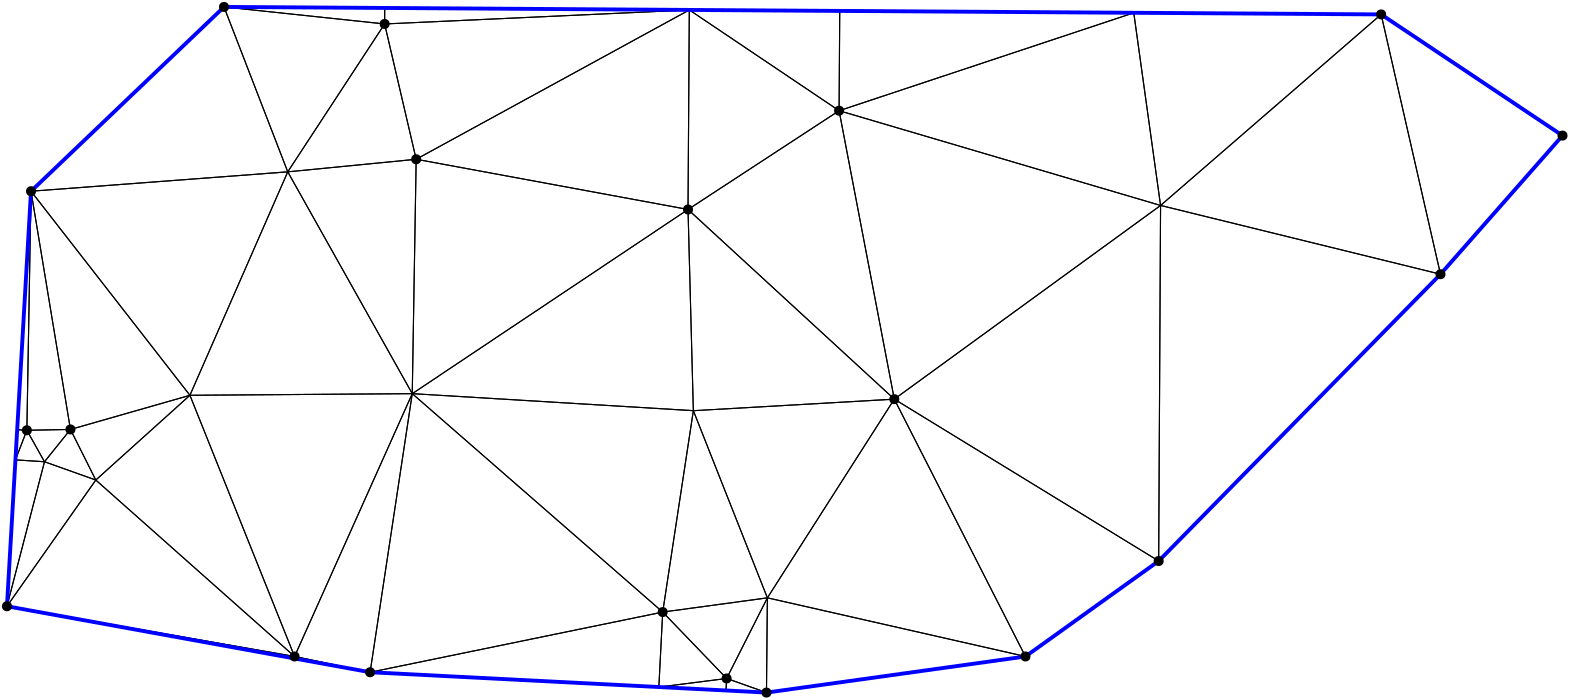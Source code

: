 <?xml version="1.0"?>
<!DOCTYPE ipe SYSTEM "ipe.dtd">
<ipe version="70218" creator="Ipe 7.2.24">
<info created="D:20221020151441" modified="D:20221020151441"/>
<ipestyle name="basic">
<symbol name="mark/disk(sx)" transformations="translations">
<path fill="sym-stroke">
0.6 0 0 0.6 0 0 e
</path>
</symbol>
<anglesize name="22.5 deg" value="22.5"/>
<anglesize name="30 deg" value="30"/>
<anglesize name="45 deg" value="45"/>
<anglesize name="60 deg" value="60"/>
<anglesize name="90 deg" value="90"/>
<arrowsize name="large" value="10"/>
<arrowsize name="small" value="5"/>
<arrowsize name="tiny" value="3"/>
<color name="blue" value="0 0 1"/>
<color name="gray" value="0.745"/>
<color name="green" value="0 1 0"/>
<color name="red" value="1 0 0"/>
<color name="pink" value="1 0.753 0.796"/>
<pen name="heavier" value="0.8"/>
<pen name="fat" value="1.4"/>
<pen name="ultrafat" value="2"/>
<gridsize name="16 pts (~6 mm)" value="16"/>
<gridsize name="32 pts (~12 mm)" value="32"/>
<gridsize name="4 pts" value="4"/>
<gridsize name="8 pts (~3 mm)" value="8"/>
<opacity name="10%" value="0.1"/>
<opacity name="25%" value="0.25"/>
<opacity name="50%" value="0.5"/>
<opacity name="75%" value="0.75"/>
<symbolsize name="large" value="5"/>
<symbolsize name="small" value="2"/>
<symbolsize name="tiny" value="1.1"/>
<textsize name="huge" value="\huge"/>
<textsize name="large" value="\large"/>
<textsize name="small" value="\small"/>
<textsize name="tiny" value="	iny"/>
<tiling name="falling" angle="-60" step="4" width="1"/>
<tiling name="rising" angle="30" step="4" width="1"/>
</ipestyle>
<page>
<layer name="hull"/>
<layer name="constraints"/>
<layer name="triangulation"/>
<layer name="obtuse"/>
<layer name="blub"/>
<layer name="problems"/>
<view layers="hull constraints triangulation obtuse blub" active="triangulation"/>
<path layer="triangulation" stroke="black">
117.09 459.47 m 
151.966 512.704 l 
</path>
<path layer="triangulation" stroke="black">
151.966 512.704 m 
94.143 518.83 l 
</path>
<path layer="triangulation" stroke="black">
94.143 518.83 m 
117.09 459.47 l 
</path>
<path layer="triangulation" stroke="black">
29.511 355.099 m 
23.1718 366.429 l 
</path>
<path layer="triangulation" stroke="black">
23.1718 366.429 m 
19.0567 355.779 l 
</path>
<path layer="triangulation" stroke="black">
19.0567 355.779 m 
29.511 355.099 l 
</path>
<path layer="triangulation" stroke="black">
421.656 516.716 m 
315.573 481.477 l 
</path>
<path layer="triangulation" stroke="black">
315.573 481.477 m 
431.303 447.365 l 
</path>
<path layer="triangulation" stroke="black">
431.303 447.365 m 
421.656 516.716 l 
</path>
<path layer="triangulation" stroke="black">
261.187 445.917 m 
261.651 517.749 l 
</path>
<path layer="triangulation" stroke="black">
261.651 517.749 m 
163.321 463.996 l 
</path>
<path layer="triangulation" stroke="black">
163.321 463.996 m 
261.187 445.917 l 
</path>
<path layer="triangulation" stroke="black">
289.756 306.107 m 
252.073 300.986 l 
</path>
<path layer="triangulation" stroke="black">
252.073 300.986 m 
275.082 277.08 l 
</path>
<path layer="triangulation" stroke="black">
275.082 277.08 m 
289.756 306.107 l 
</path>
<path layer="triangulation" stroke="black">
119.543 284.999 m 
81.8691 379.026 l 
</path>
<path layer="triangulation" stroke="black">
81.8691 379.026 m 
47.9853 348.514 l 
</path>
<path layer="triangulation" stroke="black">
47.9853 348.514 m 
119.543 284.999 l 
</path>
<path layer="triangulation" stroke="black">
47.9853 348.514 m 
16 303.078 l 
</path>
<path layer="triangulation" stroke="black">
16 303.078 m 
119.543 284.999 l 
</path>
<path layer="triangulation" stroke="black">
119.543 284.999 m 
47.9853 348.514 l 
</path>
<path layer="triangulation" stroke="black">
146.736 279.321 m 
161.914 379.612 l 
</path>
<path layer="triangulation" stroke="black">
161.914 379.612 m 
119.543 284.999 l 
</path>
<path layer="triangulation" stroke="black">
119.543 284.999 m 
146.736 279.321 l 
</path>
<path layer="triangulation" stroke="black">
81.8691 379.026 m 
24.666 452.491 l 
</path>
<path layer="triangulation" stroke="black">
24.666 452.491 m 
38.8602 366.728 l 
</path>
<path layer="triangulation" stroke="black">
38.8602 366.728 m 
81.8691 379.026 l 
</path>
<path layer="triangulation" stroke="black">
23.1718 366.429 m 
38.8602 366.728 l 
</path>
<path layer="triangulation" stroke="black">
38.8602 366.728 m 
24.666 452.491 l 
</path>
<path layer="triangulation" stroke="black">
24.666 452.491 m 
23.1718 366.429 l 
</path>
<path layer="triangulation" stroke="black">
315.573 481.477 m 
261.651 517.749 l 
</path>
<path layer="triangulation" stroke="black">
261.651 517.749 m 
261.187 445.917 l 
</path>
<path layer="triangulation" stroke="black">
261.187 445.917 m 
315.573 481.477 l 
</path>
<path layer="triangulation" stroke="black">
94.143 518.83 m 
24.666 452.491 l 
</path>
<path layer="triangulation" stroke="black">
24.666 452.491 m 
117.09 459.47 l 
</path>
<path layer="triangulation" stroke="black">
117.09 459.47 m 
94.143 518.83 l 
</path>
<path layer="triangulation" stroke="black">
117.09 459.47 m 
163.321 463.996 l 
</path>
<path layer="triangulation" stroke="black">
163.321 463.996 m 
151.966 512.704 l 
</path>
<path layer="triangulation" stroke="black">
151.966 512.704 m 
117.09 459.47 l 
</path>
<path layer="triangulation" stroke="black">
263.107 373.485 m 
289.756 306.107 l 
</path>
<path layer="triangulation" stroke="black">
289.756 306.107 m 
335.445 377.635 l 
</path>
<path layer="triangulation" stroke="black">
335.445 377.635 m 
263.107 373.485 l 
</path>
<path layer="triangulation" stroke="black">
315.573 481.477 m 
335.445 377.635 l 
</path>
<path layer="triangulation" stroke="black">
335.445 377.635 m 
431.303 447.365 l 
</path>
<path layer="triangulation" stroke="black">
431.303 447.365 m 
315.573 481.477 l 
</path>
<path layer="triangulation" stroke="black">
261.187 445.917 m 
163.321 463.996 l 
</path>
<path layer="triangulation" stroke="black">
163.321 463.996 m 
161.914 379.612 l 
</path>
<path layer="triangulation" stroke="black">
161.914 379.612 m 
261.187 445.917 l 
</path>
<path layer="triangulation" stroke="black">
431.303 447.365 m 
532.073 422.608 l 
</path>
<path layer="triangulation" stroke="black">
532.073 422.608 m 
510.707 516.141 l 
</path>
<path layer="triangulation" stroke="black">
510.707 516.141 m 
431.303 447.365 l 
</path>
<path layer="triangulation" stroke="black">
510.707 516.141 m 
532.073 422.608 l 
</path>
<path layer="triangulation" stroke="black">
532.073 422.608 m 
576 472.512 l 
</path>
<path layer="triangulation" stroke="black">
576 472.512 m 
510.707 516.141 l 
</path>
<path layer="triangulation" stroke="black">
315.573 481.477 m 
261.187 445.917 l 
</path>
<path layer="triangulation" stroke="black">
261.187 445.917 m 
335.445 377.635 l 
</path>
<path layer="triangulation" stroke="black">
335.445 377.635 m 
315.573 481.477 l 
</path>
<path layer="triangulation" stroke="black">
315.573 481.477 m 
315.805 517.399 l 
</path>
<path layer="triangulation" stroke="black">
315.805 517.399 m 
261.651 517.749 l 
</path>
<path layer="triangulation" stroke="black">
261.651 517.749 m 
315.573 481.477 l 
</path>
<path layer="triangulation" stroke="black">
431.303 447.365 m 
430.621 319.364 l 
</path>
<path layer="triangulation" stroke="black">
430.621 319.364 m 
532.073 422.608 l 
</path>
<path layer="triangulation" stroke="black">
532.073 422.608 m 
431.303 447.365 l 
</path>
<path layer="triangulation" stroke="black">
335.445 377.635 m 
382.66 284.999 l 
</path>
<path layer="triangulation" stroke="black">
382.66 284.999 m 
430.621 319.364 l 
</path>
<path layer="triangulation" stroke="black">
430.621 319.364 m 
335.445 377.635 l 
</path>
<path layer="triangulation" stroke="black">
335.445 377.635 m 
289.756 306.107 l 
</path>
<path layer="triangulation" stroke="black">
289.756 306.107 m 
382.66 284.999 l 
</path>
<path layer="triangulation" stroke="black">
382.66 284.999 m 
335.445 377.635 l 
</path>
<path layer="triangulation" stroke="black">
289.756 306.107 m 
275.082 277.08 l 
</path>
<path layer="triangulation" stroke="black">
275.082 277.08 m 
289.426 272 l 
</path>
<path layer="triangulation" stroke="black">
289.426 272 m 
289.756 306.107 l 
</path>
<path layer="triangulation" stroke="black">
252.073 300.986 m 
146.736 279.321 l 
</path>
<path layer="triangulation" stroke="black">
146.736 279.321 m 
250.687 273.988 l 
</path>
<path layer="triangulation" stroke="black">
250.687 273.988 m 
252.073 300.986 l 
</path>
<path layer="triangulation" stroke="black">
275.082 277.08 m 
252.073 300.986 l 
</path>
<path layer="triangulation" stroke="black">
252.073 300.986 m 
250.687 273.988 l 
</path>
<path layer="triangulation" stroke="black">
250.687 273.988 m 
275.082 277.08 l 
</path>
<path layer="triangulation" stroke="black">
421.656 516.716 m 
431.303 447.365 l 
</path>
<path layer="triangulation" stroke="black">
431.303 447.365 m 
510.707 516.141 l 
</path>
<path layer="triangulation" stroke="black">
510.707 516.141 m 
421.656 516.716 l 
</path>
<path layer="triangulation" stroke="black">
335.445 377.635 m 
430.621 319.364 l 
</path>
<path layer="triangulation" stroke="black">
430.621 319.364 m 
431.303 447.365 l 
</path>
<path layer="triangulation" stroke="black">
431.303 447.365 m 
335.445 377.635 l 
</path>
<path layer="triangulation" stroke="black">
252.073 300.986 m 
161.914 379.612 l 
</path>
<path layer="triangulation" stroke="black">
161.914 379.612 m 
146.736 279.321 l 
</path>
<path layer="triangulation" stroke="black">
146.736 279.321 m 
252.073 300.986 l 
</path>
<path layer="triangulation" stroke="black">
252.073 300.986 m 
263.107 373.485 l 
</path>
<path layer="triangulation" stroke="black">
263.107 373.485 m 
161.914 379.612 l 
</path>
<path layer="triangulation" stroke="black">
161.914 379.612 m 
252.073 300.986 l 
</path>
<path layer="triangulation" stroke="black">
161.914 379.612 m 
81.8691 379.026 l 
</path>
<path layer="triangulation" stroke="black">
81.8691 379.026 m 
119.543 284.999 l 
</path>
<path layer="triangulation" stroke="black">
119.543 284.999 m 
161.914 379.612 l 
</path>
<path layer="triangulation" stroke="black">
38.8602 366.728 m 
23.1718 366.429 l 
</path>
<path layer="triangulation" stroke="black">
23.1718 366.429 m 
29.511 355.099 l 
</path>
<path layer="triangulation" stroke="black">
29.511 355.099 m 
38.8602 366.728 l 
</path>
<path layer="triangulation" stroke="black">
47.9853 348.514 m 
29.511 355.099 l 
</path>
<path layer="triangulation" stroke="black">
29.511 355.099 m 
16 303.078 l 
</path>
<path layer="triangulation" stroke="black">
16 303.078 m 
47.9853 348.514 l 
</path>
<path layer="triangulation" stroke="black">
47.9853 348.514 m 
38.8602 366.728 l 
</path>
<path layer="triangulation" stroke="black">
38.8602 366.728 m 
29.511 355.099 l 
</path>
<path layer="triangulation" stroke="black">
29.511 355.099 m 
47.9853 348.514 l 
</path>
<path layer="triangulation" stroke="black">
119.543 284.999 m 
119.414 284.286 l 
</path>
<path layer="triangulation" stroke="black">
119.414 284.286 m 
146.736 279.321 l 
</path>
<path layer="triangulation" stroke="black">
146.736 279.321 m 
119.543 284.999 l 
</path>
<path layer="triangulation" stroke="black">
119.543 284.999 m 
16 303.078 l 
</path>
<path layer="triangulation" stroke="black">
16 303.078 m 
119.414 284.286 l 
</path>
<path layer="triangulation" stroke="black">
119.414 284.286 m 
119.543 284.999 l 
</path>
<path layer="triangulation" stroke="black">
29.511 355.099 m 
19.0567 355.779 l 
</path>
<path layer="triangulation" stroke="black">
19.0567 355.779 m 
16 303.078 l 
</path>
<path layer="triangulation" stroke="black">
16 303.078 m 
29.511 355.099 l 
</path>
<path layer="triangulation" stroke="black">
23.1718 366.429 m 
19.6861 366.631 l 
</path>
<path layer="triangulation" stroke="black">
19.6861 366.631 m 
19.0567 355.779 l 
</path>
<path layer="triangulation" stroke="black">
19.0567 355.779 m 
23.1718 366.429 l 
</path>
<path layer="triangulation" stroke="black">
23.1718 366.429 m 
24.666 452.491 l 
</path>
<path layer="triangulation" stroke="black">
24.666 452.491 m 
19.6861 366.631 l 
</path>
<path layer="triangulation" stroke="black">
19.6861 366.631 m 
23.1718 366.429 l 
</path>
<path layer="triangulation" stroke="black">
47.9853 348.514 m 
81.8691 379.026 l 
</path>
<path layer="triangulation" stroke="black">
81.8691 379.026 m 
38.8602 366.728 l 
</path>
<path layer="triangulation" stroke="black">
38.8602 366.728 m 
47.9853 348.514 l 
</path>
<path layer="triangulation" stroke="black">
161.914 379.612 m 
163.321 463.996 l 
</path>
<path layer="triangulation" stroke="black">
163.321 463.996 m 
117.09 459.47 l 
</path>
<path layer="triangulation" stroke="black">
117.09 459.47 m 
161.914 379.612 l 
</path>
<path layer="triangulation" stroke="black">
81.8691 379.026 m 
117.09 459.47 l 
</path>
<path layer="triangulation" stroke="black">
117.09 459.47 m 
24.666 452.491 l 
</path>
<path layer="triangulation" stroke="black">
24.666 452.491 m 
81.8691 379.026 l 
</path>
<path layer="triangulation" stroke="black">
81.8691 379.026 m 
161.914 379.612 l 
</path>
<path layer="triangulation" stroke="black">
161.914 379.612 m 
117.09 459.47 l 
</path>
<path layer="triangulation" stroke="black">
117.09 459.47 m 
81.8691 379.026 l 
</path>
<path layer="triangulation" stroke="black">
261.651 517.749 m 
151.966 512.704 l 
</path>
<path layer="triangulation" stroke="black">
151.966 512.704 m 
163.321 463.996 l 
</path>
<path layer="triangulation" stroke="black">
163.321 463.996 m 
261.651 517.749 l 
</path>
<path layer="triangulation" stroke="black">
152.003 518.457 m 
151.966 512.704 l 
</path>
<path layer="triangulation" stroke="black">
151.966 512.704 m 
261.651 517.749 l 
</path>
<path layer="triangulation" stroke="black">
261.651 517.749 m 
152.003 518.457 l 
</path>
<path layer="triangulation" stroke="black">
94.143 518.83 m 
151.966 512.704 l 
</path>
<path layer="triangulation" stroke="black">
151.966 512.704 m 
152.003 518.457 l 
</path>
<path layer="triangulation" stroke="black">
152.003 518.457 m 
94.143 518.83 l 
</path>
<path layer="triangulation" stroke="black">
315.805 517.399 m 
315.573 481.477 l 
</path>
<path layer="triangulation" stroke="black">
315.573 481.477 m 
421.656 516.716 l 
</path>
<path layer="triangulation" stroke="black">
421.656 516.716 m 
315.805 517.399 l 
</path>
<path layer="triangulation" stroke="black">
382.66 284.999 m 
289.756 306.107 l 
</path>
<path layer="triangulation" stroke="black">
289.756 306.107 m 
289.426 272 l 
</path>
<path layer="triangulation" stroke="black">
289.426 272 m 
382.66 284.999 l 
</path>
<path layer="triangulation" stroke="black">
335.445 377.635 m 
261.187 445.917 l 
</path>
<path layer="triangulation" stroke="black">
261.187 445.917 m 
263.107 373.485 l 
</path>
<path layer="triangulation" stroke="black">
263.107 373.485 m 
335.445 377.635 l 
</path>
<path layer="triangulation" stroke="black">
275.082 277.08 m 
274.86 272.747 l 
</path>
<path layer="triangulation" stroke="black">
274.86 272.747 m 
289.426 272 l 
</path>
<path layer="triangulation" stroke="black">
289.426 272 m 
275.082 277.08 l 
</path>
<path layer="triangulation" stroke="black">
275.082 277.08 m 
250.687 273.988 l 
</path>
<path layer="triangulation" stroke="black">
250.687 273.988 m 
274.86 272.747 l 
</path>
<path layer="triangulation" stroke="black">
274.86 272.747 m 
275.082 277.08 l 
</path>
<path layer="triangulation" stroke="black">
161.914 379.612 m 
263.107 373.485 l 
</path>
<path layer="triangulation" stroke="black">
263.107 373.485 m 
261.187 445.917 l 
</path>
<path layer="triangulation" stroke="black">
261.187 445.917 m 
161.914 379.612 l 
</path>
<path layer="triangulation" stroke="black">
252.073 300.986 m 
289.756 306.107 l 
</path>
<path layer="triangulation" stroke="black">
289.756 306.107 m 
263.107 373.485 l 
</path>
<path layer="triangulation" stroke="black">
263.107 373.485 m 
252.073 300.986 l 
</path>
<path layer="hull" stroke="blue" pen="fat">
16 303.078 m 
146.736 279.321 l 
</path>
<path layer="hull" stroke="blue" pen="fat">
146.736 279.321 m 
289.426 272 l 
</path>
<path layer="hull" stroke="blue" pen="fat">
289.426 272 m 
382.66 284.999 l 
</path>
<path layer="hull" stroke="blue" pen="fat">
382.66 284.999 m 
430.621 319.364 l 
</path>
<path layer="hull" stroke="blue" pen="fat">
430.621 319.364 m 
532.073 422.608 l 
</path>
<path layer="hull" stroke="blue" pen="fat">
532.073 422.608 m 
576 472.512 l 
</path>
<path layer="hull" stroke="blue" pen="fat">
576 472.512 m 
510.707 516.141 l 
</path>
<path layer="hull" stroke="blue" pen="fat">
510.707 516.141 m 
94.143 518.83 l 
</path>
<path layer="hull" stroke="blue" pen="fat">
94.143 518.83 m 
24.666 452.491 l 
</path>
<path layer="hull" stroke="blue" pen="fat">
24.666 452.491 m 
16 303.078 l 
</path>
<use layer="points" name="mark/disk(sx)" pos="151.966 512.704" size="normal" stroke="black"/>
<use layer="points" name="mark/disk(sx)" pos="576 472.512" size="normal" stroke="black"/>
<use layer="points" name="mark/disk(sx)" pos="252.073 300.986" size="normal" stroke="black"/>
<use layer="points" name="mark/disk(sx)" pos="382.66 284.999" size="normal" stroke="black"/>
<use layer="points" name="mark/disk(sx)" pos="289.426 272" size="normal" stroke="black"/>
<use layer="points" name="mark/disk(sx)" pos="315.573 481.477" size="normal" stroke="black"/>
<use layer="points" name="mark/disk(sx)" pos="16 303.078" size="normal" stroke="black"/>
<use layer="points" name="mark/disk(sx)" pos="163.321 463.996" size="normal" stroke="black"/>
<use layer="points" name="mark/disk(sx)" pos="261.187 445.917" size="normal" stroke="black"/>
<use layer="points" name="mark/disk(sx)" pos="38.8602 366.728" size="normal" stroke="black"/>
<use layer="points" name="mark/disk(sx)" pos="119.543 284.999" size="normal" stroke="black"/>
<use layer="points" name="mark/disk(sx)" pos="532.073 422.608" size="normal" stroke="black"/>
<use layer="points" name="mark/disk(sx)" pos="275.082 277.08" size="normal" stroke="black"/>
<use layer="points" name="mark/disk(sx)" pos="94.143 518.83" size="normal" stroke="black"/>
<use layer="points" name="mark/disk(sx)" pos="510.707 516.141" size="normal" stroke="black"/>
<use layer="points" name="mark/disk(sx)" pos="430.621 319.364" size="normal" stroke="black"/>
<use layer="points" name="mark/disk(sx)" pos="146.736 279.321" size="normal" stroke="black"/>
<use layer="points" name="mark/disk(sx)" pos="335.445 377.635" size="normal" stroke="black"/>
<use layer="points" name="mark/disk(sx)" pos="23.1718 366.429" size="normal" stroke="black"/>
<use layer="points" name="mark/disk(sx)" pos="24.666 452.491" size="normal" stroke="black"/>
</page>
</ipe>
